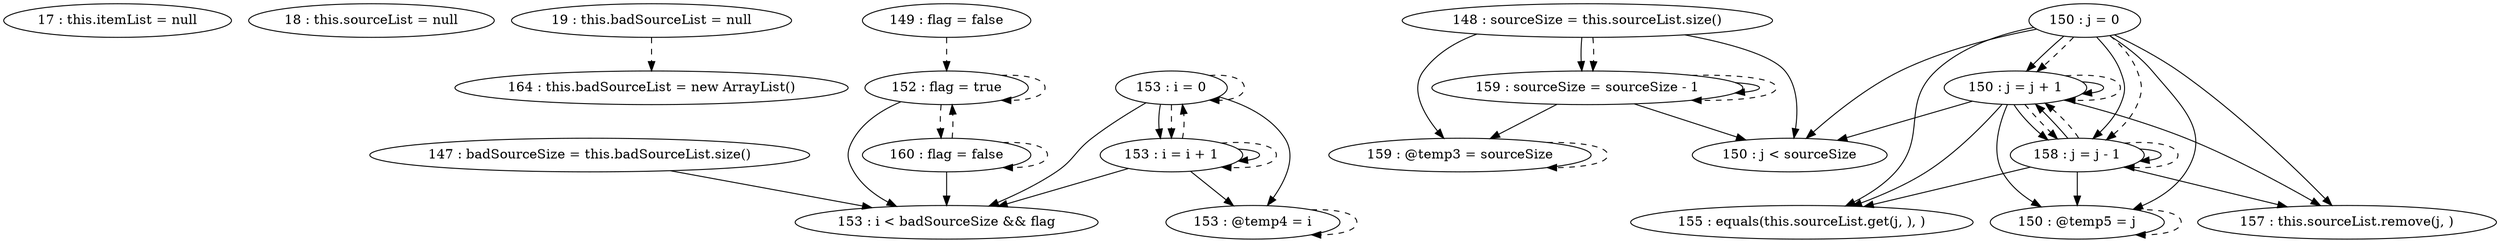 digraph G {
"17 : this.itemList = null"
"18 : this.sourceList = null"
"19 : this.badSourceList = null"
"19 : this.badSourceList = null" -> "164 : this.badSourceList = new ArrayList()" [style=dashed]
"147 : badSourceSize = this.badSourceList.size()"
"147 : badSourceSize = this.badSourceList.size()" -> "153 : i < badSourceSize && flag"
"148 : sourceSize = this.sourceList.size()"
"148 : sourceSize = this.sourceList.size()" -> "159 : @temp3 = sourceSize"
"148 : sourceSize = this.sourceList.size()" -> "159 : sourceSize = sourceSize - 1"
"148 : sourceSize = this.sourceList.size()" -> "150 : j < sourceSize"
"148 : sourceSize = this.sourceList.size()" -> "159 : sourceSize = sourceSize - 1" [style=dashed]
"149 : flag = false"
"149 : flag = false" -> "152 : flag = true" [style=dashed]
"150 : j = 0"
"150 : j = 0" -> "150 : j = j + 1"
"150 : j = 0" -> "155 : equals(this.sourceList.get(j, ), )"
"150 : j = 0" -> "150 : j < sourceSize"
"150 : j = 0" -> "150 : @temp5 = j"
"150 : j = 0" -> "158 : j = j - 1"
"150 : j = 0" -> "157 : this.sourceList.remove(j, )"
"150 : j = 0" -> "150 : j = j + 1" [style=dashed]
"150 : j = 0" -> "158 : j = j - 1" [style=dashed]
"150 : j < sourceSize"
"152 : flag = true"
"152 : flag = true" -> "153 : i < badSourceSize && flag"
"152 : flag = true" -> "160 : flag = false" [style=dashed]
"152 : flag = true" -> "152 : flag = true" [style=dashed]
"164 : this.badSourceList = new ArrayList()"
"153 : i = 0"
"153 : i = 0" -> "153 : @temp4 = i"
"153 : i = 0" -> "153 : i = i + 1"
"153 : i = 0" -> "153 : i < badSourceSize && flag"
"153 : i = 0" -> "153 : i = i + 1" [style=dashed]
"153 : i = 0" -> "153 : i = 0" [style=dashed]
"153 : i < badSourceSize && flag"
"155 : equals(this.sourceList.get(j, ), )"
"150 : @temp5 = j"
"150 : @temp5 = j" -> "150 : @temp5 = j" [style=dashed]
"150 : j = j + 1"
"150 : j = j + 1" -> "150 : j = j + 1"
"150 : j = j + 1" -> "155 : equals(this.sourceList.get(j, ), )"
"150 : j = j + 1" -> "150 : j < sourceSize"
"150 : j = j + 1" -> "150 : @temp5 = j"
"150 : j = j + 1" -> "158 : j = j - 1"
"150 : j = j + 1" -> "157 : this.sourceList.remove(j, )"
"150 : j = j + 1" -> "150 : j = j + 1" [style=dashed]
"150 : j = j + 1" -> "158 : j = j - 1" [style=dashed]
"157 : this.sourceList.remove(j, )"
"158 : j = j - 1"
"158 : j = j - 1" -> "150 : j = j + 1"
"158 : j = j - 1" -> "155 : equals(this.sourceList.get(j, ), )"
"158 : j = j - 1" -> "150 : @temp5 = j"
"158 : j = j - 1" -> "158 : j = j - 1"
"158 : j = j - 1" -> "157 : this.sourceList.remove(j, )"
"158 : j = j - 1" -> "150 : j = j + 1" [style=dashed]
"158 : j = j - 1" -> "158 : j = j - 1" [style=dashed]
"159 : @temp3 = sourceSize"
"159 : @temp3 = sourceSize" -> "159 : @temp3 = sourceSize" [style=dashed]
"159 : sourceSize = sourceSize - 1"
"159 : sourceSize = sourceSize - 1" -> "159 : @temp3 = sourceSize"
"159 : sourceSize = sourceSize - 1" -> "159 : sourceSize = sourceSize - 1"
"159 : sourceSize = sourceSize - 1" -> "150 : j < sourceSize"
"159 : sourceSize = sourceSize - 1" -> "159 : sourceSize = sourceSize - 1" [style=dashed]
"160 : flag = false"
"160 : flag = false" -> "153 : i < badSourceSize && flag"
"160 : flag = false" -> "160 : flag = false" [style=dashed]
"160 : flag = false" -> "152 : flag = true" [style=dashed]
"153 : @temp4 = i"
"153 : @temp4 = i" -> "153 : @temp4 = i" [style=dashed]
"153 : i = i + 1"
"153 : i = i + 1" -> "153 : @temp4 = i"
"153 : i = i + 1" -> "153 : i = i + 1"
"153 : i = i + 1" -> "153 : i < badSourceSize && flag"
"153 : i = i + 1" -> "153 : i = i + 1" [style=dashed]
"153 : i = i + 1" -> "153 : i = 0" [style=dashed]
}